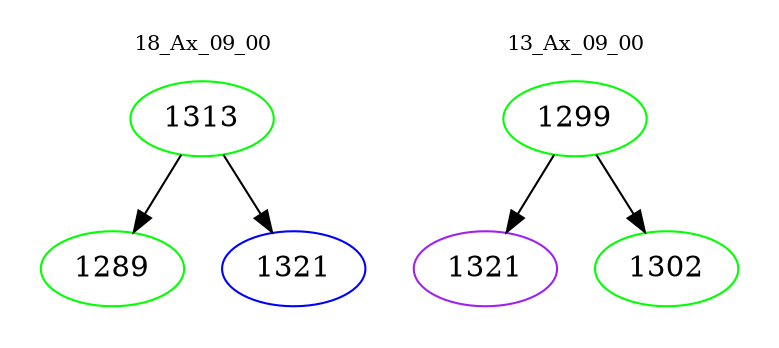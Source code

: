 digraph{
subgraph cluster_0 {
color = white
label = "18_Ax_09_00";
fontsize=10;
T0_1313 [label="1313", color="green"]
T0_1313 -> T0_1289 [color="black"]
T0_1289 [label="1289", color="green"]
T0_1313 -> T0_1321 [color="black"]
T0_1321 [label="1321", color="blue"]
}
subgraph cluster_1 {
color = white
label = "13_Ax_09_00";
fontsize=10;
T1_1299 [label="1299", color="green"]
T1_1299 -> T1_1321 [color="black"]
T1_1321 [label="1321", color="purple"]
T1_1299 -> T1_1302 [color="black"]
T1_1302 [label="1302", color="green"]
}
}
